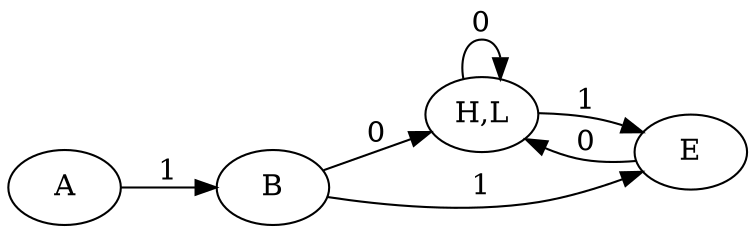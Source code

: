 digraph {
 rankdir="LR";
 "A"->"B" [label="1"];
 "B"->"H,L" [label="0"];
 "H,L"->"H,L" [label="0"];
 "B"->"E" [label="1"];
 "H,L"->"E" [label="1"];
 "E"->"H,L" [label="0"];
}
